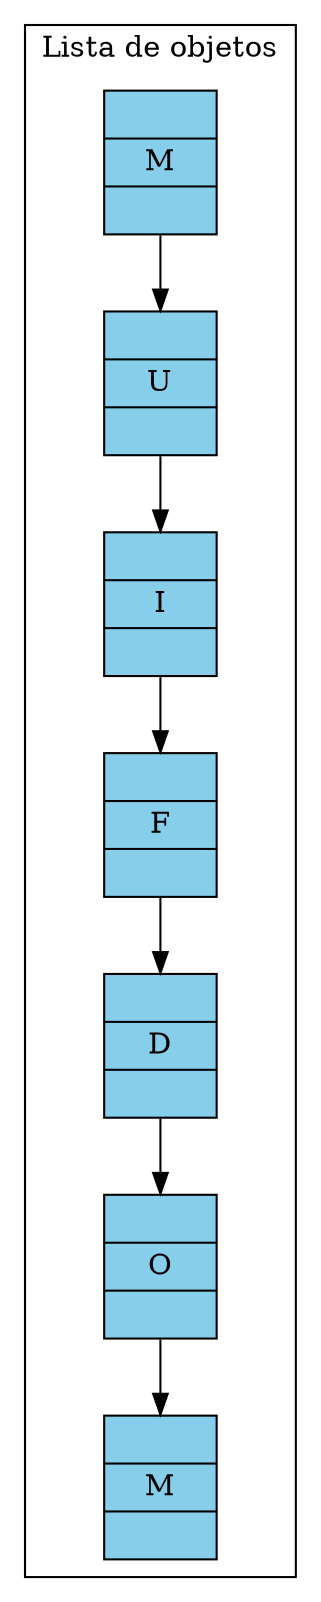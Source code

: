 digraph G {
	node[shape=record]; 

	subgraph clusterDLL {

label = "Lista de objetos";

tn_dll0[label = "{ <e> | M| <p> }", style="filled", color="black", fillcolor="skyblue"]; 
tn_dll1[label = "{ <e> |  U| <p> }", style="filled", color="black", fillcolor="skyblue"]; 
tn_dll0:p -> tn_dll1:e;
tn_dll2[label = "{ <e> |  I| <p> }", style="filled", color="black", fillcolor="skyblue"]; 
tn_dll1:p -> tn_dll2:e;
tn_dll3[label = "{ <e> |  F| <p> }", style="filled", color="black", fillcolor="skyblue"]; 
tn_dll2:p -> tn_dll3:e;
tn_dll4[label = "{ <e> |  D| <p> }", style="filled", color="black", fillcolor="skyblue"]; 
tn_dll3:p -> tn_dll4:e;
tn_dll5[label = "{ <e> |  O| <p> }", style="filled", color="black", fillcolor="skyblue"]; 
tn_dll4:p -> tn_dll5:e;
tn_dll6[label = "{ <e> |  M| <p> }", style="filled", color="black", fillcolor="skyblue"]; 
tn_dll5:p -> tn_dll6:e;
	}
 }